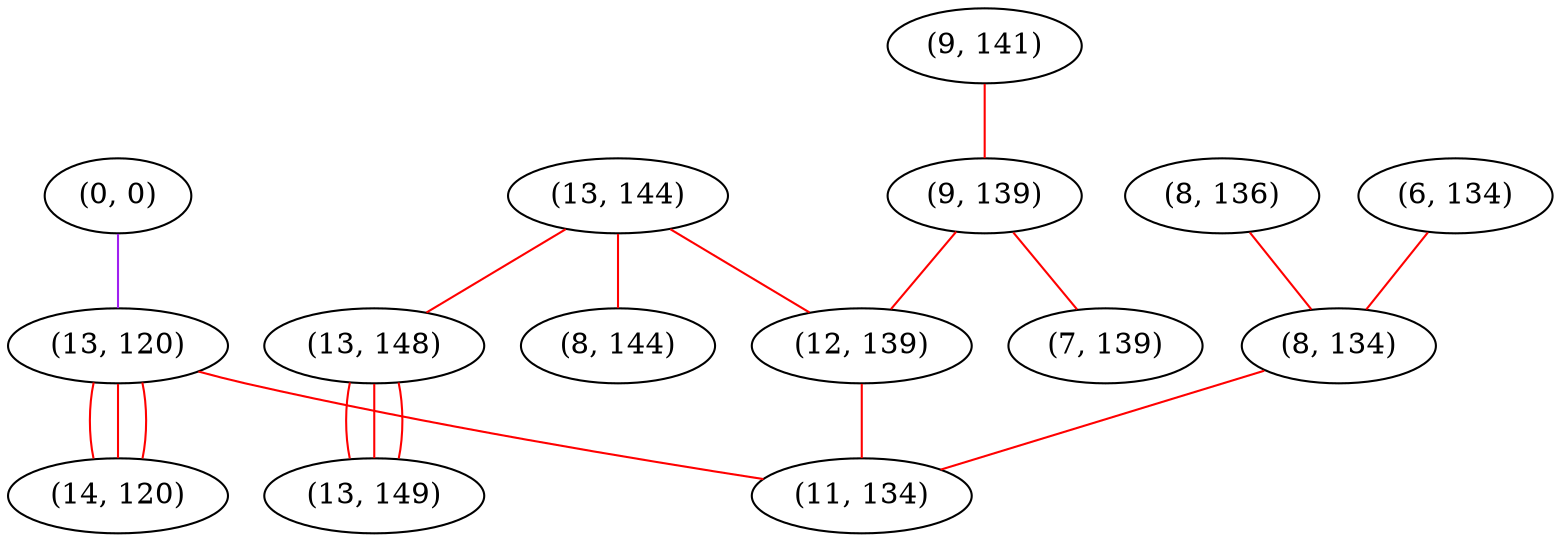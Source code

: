 graph "" {
"(9, 141)";
"(0, 0)";
"(9, 139)";
"(13, 120)";
"(6, 134)";
"(14, 120)";
"(13, 144)";
"(8, 136)";
"(12, 139)";
"(7, 139)";
"(8, 134)";
"(13, 148)";
"(8, 144)";
"(13, 149)";
"(11, 134)";
"(9, 141)" -- "(9, 139)"  [color=red, key=0, weight=1];
"(0, 0)" -- "(13, 120)"  [color=purple, key=0, weight=4];
"(9, 139)" -- "(7, 139)"  [color=red, key=0, weight=1];
"(9, 139)" -- "(12, 139)"  [color=red, key=0, weight=1];
"(13, 120)" -- "(14, 120)"  [color=red, key=0, weight=1];
"(13, 120)" -- "(14, 120)"  [color=red, key=1, weight=1];
"(13, 120)" -- "(14, 120)"  [color=red, key=2, weight=1];
"(13, 120)" -- "(11, 134)"  [color=red, key=0, weight=1];
"(6, 134)" -- "(8, 134)"  [color=red, key=0, weight=1];
"(13, 144)" -- "(13, 148)"  [color=red, key=0, weight=1];
"(13, 144)" -- "(8, 144)"  [color=red, key=0, weight=1];
"(13, 144)" -- "(12, 139)"  [color=red, key=0, weight=1];
"(8, 136)" -- "(8, 134)"  [color=red, key=0, weight=1];
"(12, 139)" -- "(11, 134)"  [color=red, key=0, weight=1];
"(8, 134)" -- "(11, 134)"  [color=red, key=0, weight=1];
"(13, 148)" -- "(13, 149)"  [color=red, key=0, weight=1];
"(13, 148)" -- "(13, 149)"  [color=red, key=1, weight=1];
"(13, 148)" -- "(13, 149)"  [color=red, key=2, weight=1];
}
